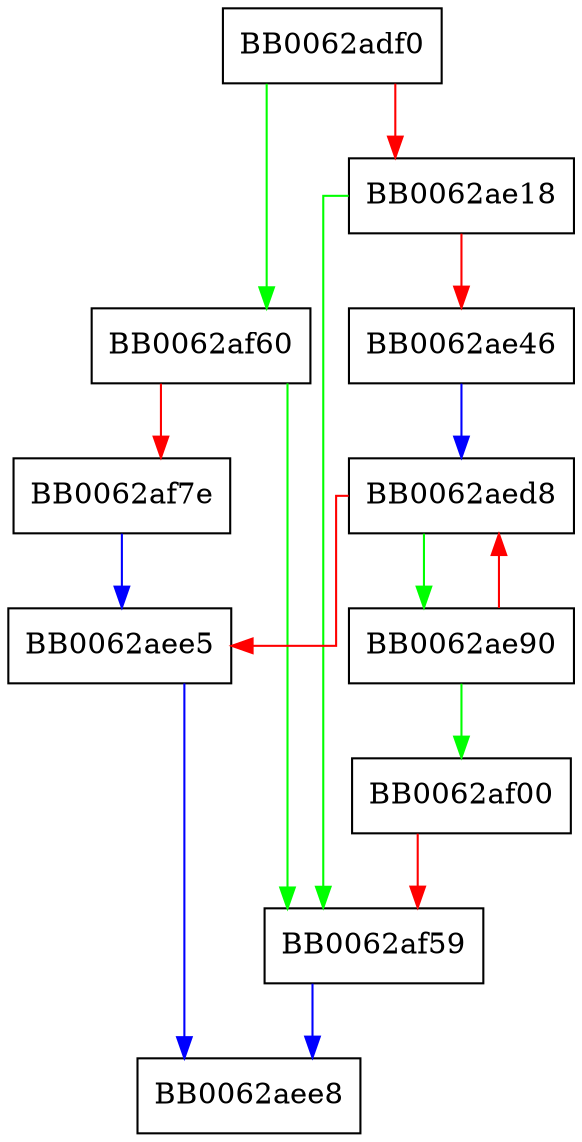 digraph stack_to_property_list {
  node [shape="box"];
  graph [splines=ortho];
  BB0062adf0 -> BB0062af60 [color="green"];
  BB0062adf0 -> BB0062ae18 [color="red"];
  BB0062ae18 -> BB0062af59 [color="green"];
  BB0062ae18 -> BB0062ae46 [color="red"];
  BB0062ae46 -> BB0062aed8 [color="blue"];
  BB0062ae90 -> BB0062af00 [color="green"];
  BB0062ae90 -> BB0062aed8 [color="red"];
  BB0062aed8 -> BB0062ae90 [color="green"];
  BB0062aed8 -> BB0062aee5 [color="red"];
  BB0062aee5 -> BB0062aee8 [color="blue"];
  BB0062af00 -> BB0062af59 [color="red"];
  BB0062af59 -> BB0062aee8 [color="blue"];
  BB0062af60 -> BB0062af59 [color="green"];
  BB0062af60 -> BB0062af7e [color="red"];
  BB0062af7e -> BB0062aee5 [color="blue"];
}